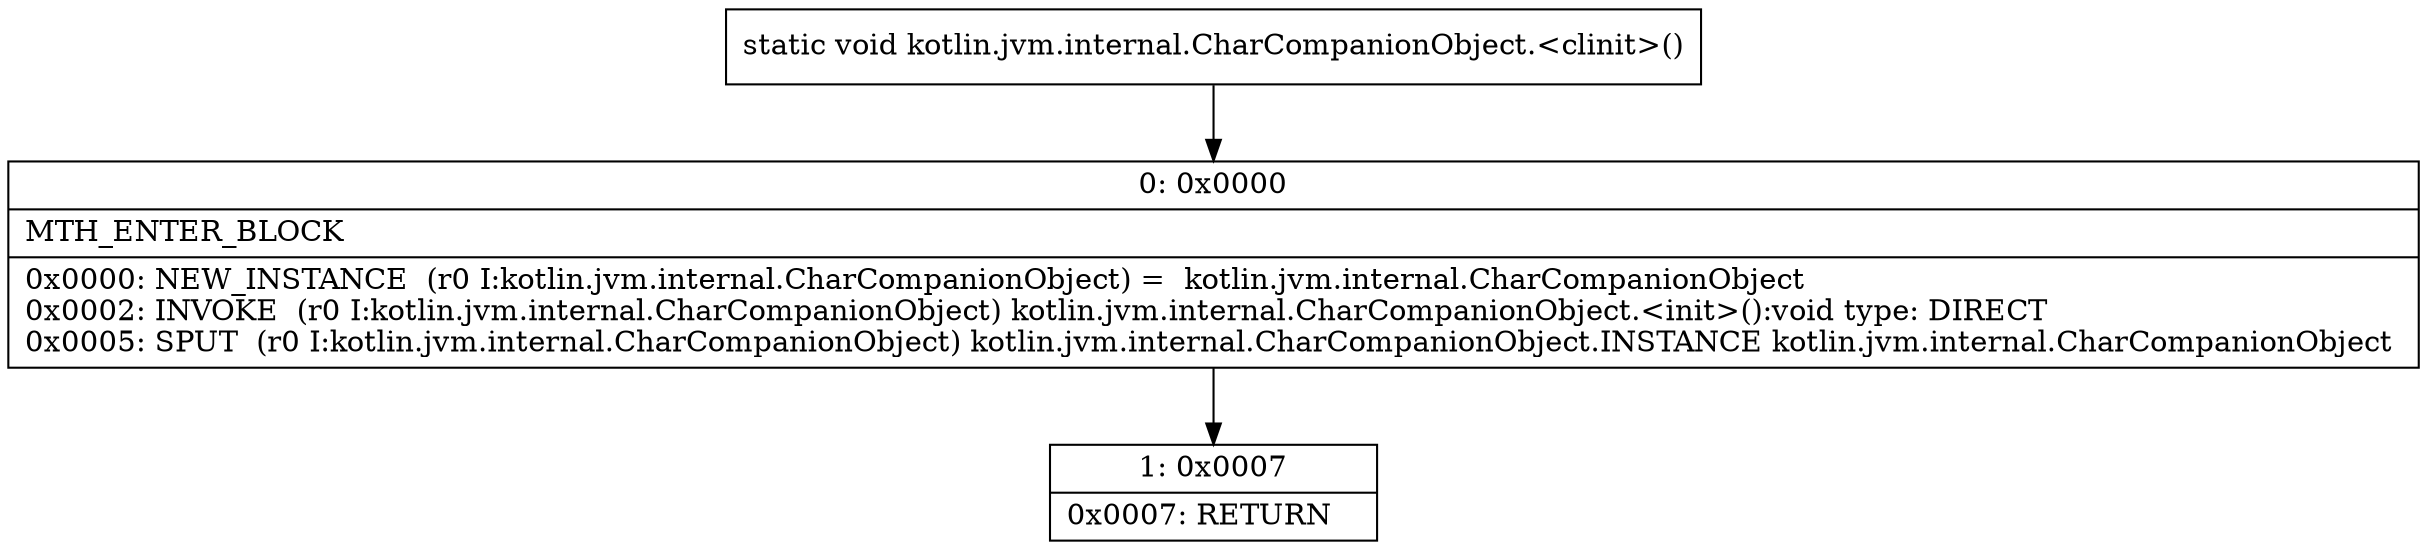 digraph "CFG forkotlin.jvm.internal.CharCompanionObject.\<clinit\>()V" {
Node_0 [shape=record,label="{0\:\ 0x0000|MTH_ENTER_BLOCK\l|0x0000: NEW_INSTANCE  (r0 I:kotlin.jvm.internal.CharCompanionObject) =  kotlin.jvm.internal.CharCompanionObject \l0x0002: INVOKE  (r0 I:kotlin.jvm.internal.CharCompanionObject) kotlin.jvm.internal.CharCompanionObject.\<init\>():void type: DIRECT \l0x0005: SPUT  (r0 I:kotlin.jvm.internal.CharCompanionObject) kotlin.jvm.internal.CharCompanionObject.INSTANCE kotlin.jvm.internal.CharCompanionObject \l}"];
Node_1 [shape=record,label="{1\:\ 0x0007|0x0007: RETURN   \l}"];
MethodNode[shape=record,label="{static void kotlin.jvm.internal.CharCompanionObject.\<clinit\>() }"];
MethodNode -> Node_0;
Node_0 -> Node_1;
}

